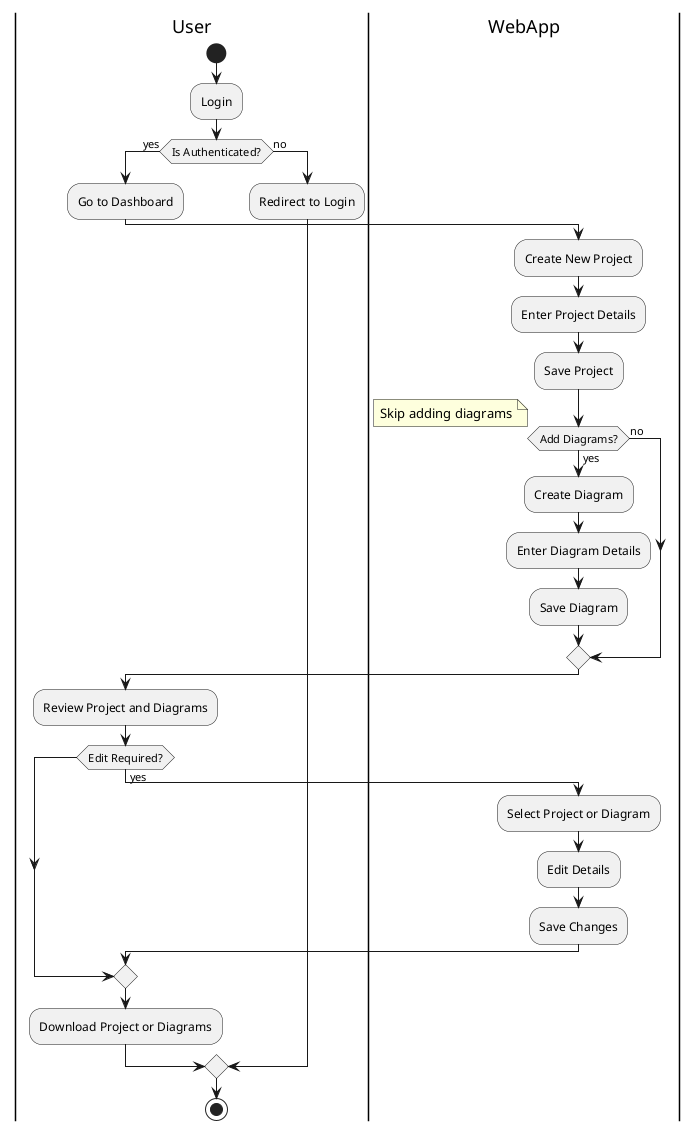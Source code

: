@startuml
|User|
start
:Login;
if (Is Authenticated?) then (yes)
  :Go to Dashboard;
  |WebApp|
  :Create New Project;
  :Enter Project Details;
  :Save Project;
  if (Add Diagrams?) then (yes)
    :Create Diagram;
    :Enter Diagram Details;
    :Save Diagram;
  else (no)
    note left: Skip adding diagrams
  endif
  |User|
  :Review Project and Diagrams;
  if (Edit Required?) then (yes)
    |WebApp|
    :Select Project or Diagram;
    :Edit Details;
    :Save Changes;
  endif
  |User|
  :Download Project or Diagrams;
else (no)
  :Redirect to Login;
endif
stop
@enduml
